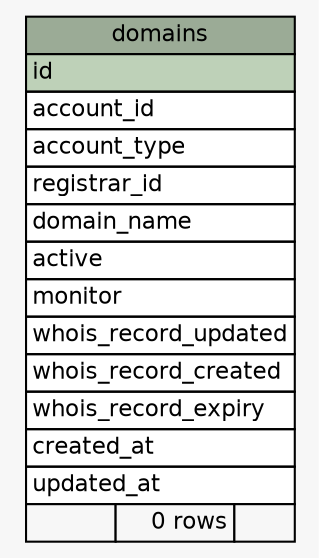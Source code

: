 // dot 2.40.1 on Linux 5.0.0-23-generic
// SchemaSpy rev 590
digraph "domains" {
  graph [
    rankdir="RL"
    bgcolor="#f7f7f7"
    nodesep="0.18"
    ranksep="0.46"
    fontname="Helvetica"
    fontsize="11"
  ];
  node [
    fontname="Helvetica"
    fontsize="11"
    shape="plaintext"
  ];
  edge [
    arrowsize="0.8"
  ];
  "domains" [
    label=<
    <TABLE BORDER="0" CELLBORDER="1" CELLSPACING="0" BGCOLOR="#ffffff">
      <TR><TD COLSPAN="3" BGCOLOR="#9bab96" ALIGN="CENTER">domains</TD></TR>
      <TR><TD PORT="id" COLSPAN="3" BGCOLOR="#bed1b8" ALIGN="LEFT">id</TD></TR>
      <TR><TD PORT="account_id" COLSPAN="3" ALIGN="LEFT">account_id</TD></TR>
      <TR><TD PORT="account_type" COLSPAN="3" ALIGN="LEFT">account_type</TD></TR>
      <TR><TD PORT="registrar_id" COLSPAN="3" ALIGN="LEFT">registrar_id</TD></TR>
      <TR><TD PORT="domain_name" COLSPAN="3" ALIGN="LEFT">domain_name</TD></TR>
      <TR><TD PORT="active" COLSPAN="3" ALIGN="LEFT">active</TD></TR>
      <TR><TD PORT="monitor" COLSPAN="3" ALIGN="LEFT">monitor</TD></TR>
      <TR><TD PORT="whois_record_updated" COLSPAN="3" ALIGN="LEFT">whois_record_updated</TD></TR>
      <TR><TD PORT="whois_record_created" COLSPAN="3" ALIGN="LEFT">whois_record_created</TD></TR>
      <TR><TD PORT="whois_record_expiry" COLSPAN="3" ALIGN="LEFT">whois_record_expiry</TD></TR>
      <TR><TD PORT="created_at" COLSPAN="3" ALIGN="LEFT">created_at</TD></TR>
      <TR><TD PORT="updated_at" COLSPAN="3" ALIGN="LEFT">updated_at</TD></TR>
      <TR><TD ALIGN="LEFT" BGCOLOR="#f7f7f7">  </TD><TD ALIGN="RIGHT" BGCOLOR="#f7f7f7">0 rows</TD><TD ALIGN="RIGHT" BGCOLOR="#f7f7f7">  </TD></TR>
    </TABLE>>
    URL="tables/domains.html"
    tooltip="domains"
  ];
}
